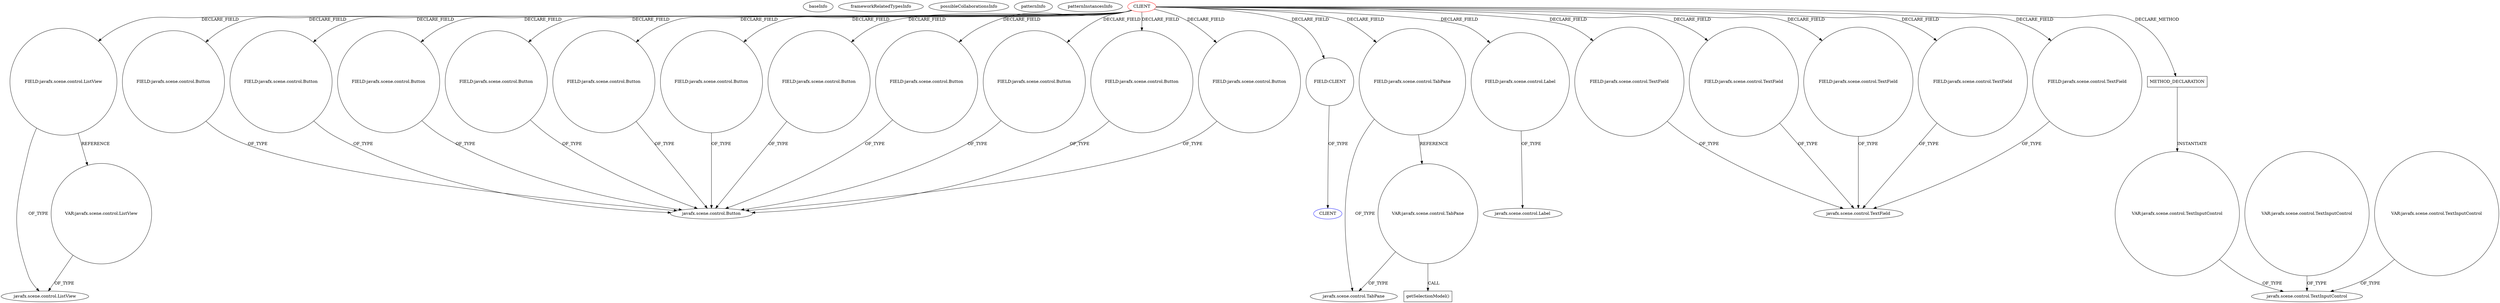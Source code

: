 digraph {
baseInfo[graphId=1099,category="pattern",isAnonymous=false,possibleRelation=false]
frameworkRelatedTypesInfo[]
possibleCollaborationsInfo[]
patternInfo[frequency=2.0,patternRootClient=0]
patternInstancesInfo[0="hock323-eventManager~/hock323-eventManager/EventManager-master/src/eventManager/controller/pokerTournament/TournamentController.java~TournamentController~3009",1="dony1990-ProsDesktop~/dony1990-ProsDesktop/ProsDesktop-master/src/nicon/NiconDesktop/guifx/NiconNavigator/NavegadorController.java~NavegadorController~2563"]
51[label="FIELD:javafx.scene.control.ListView",vertexType="FIELD_DECLARATION",isFrameworkType=false,shape=circle]
0[label="CLIENT",vertexType="ROOT_CLIENT_CLASS_DECLARATION",isFrameworkType=false,color=red]
57[label="FIELD:javafx.scene.control.Button",vertexType="FIELD_DECLARATION",isFrameworkType=false,shape=circle]
16[label="FIELD:javafx.scene.control.Button",vertexType="FIELD_DECLARATION",isFrameworkType=false,shape=circle]
8[label="FIELD:javafx.scene.control.Button",vertexType="FIELD_DECLARATION",isFrameworkType=false,shape=circle]
47[label="FIELD:javafx.scene.control.Button",vertexType="FIELD_DECLARATION",isFrameworkType=false,shape=circle]
53[label="FIELD:javafx.scene.control.Button",vertexType="FIELD_DECLARATION",isFrameworkType=false,shape=circle]
24[label="FIELD:javafx.scene.control.Button",vertexType="FIELD_DECLARATION",isFrameworkType=false,shape=circle]
20[label="FIELD:javafx.scene.control.Button",vertexType="FIELD_DECLARATION",isFrameworkType=false,shape=circle]
18[label="FIELD:javafx.scene.control.Button",vertexType="FIELD_DECLARATION",isFrameworkType=false,shape=circle]
49[label="FIELD:javafx.scene.control.Button",vertexType="FIELD_DECLARATION",isFrameworkType=false,shape=circle]
4[label="FIELD:javafx.scene.control.Button",vertexType="FIELD_DECLARATION",isFrameworkType=false,shape=circle]
2[label="FIELD:javafx.scene.control.Button",vertexType="FIELD_DECLARATION",isFrameworkType=false,shape=circle]
36[label="FIELD:CLIENT",vertexType="FIELD_DECLARATION",isFrameworkType=false,shape=circle]
262[label="VAR:javafx.scene.control.ListView",vertexType="VARIABLE_EXPRESION",isFrameworkType=false,shape=circle]
45[label="FIELD:javafx.scene.control.TabPane",vertexType="FIELD_DECLARATION",isFrameworkType=false,shape=circle]
328[label="VAR:javafx.scene.control.TabPane",vertexType="VARIABLE_EXPRESION",isFrameworkType=false,shape=circle]
6[label="FIELD:javafx.scene.control.Label",vertexType="FIELD_DECLARATION",isFrameworkType=false,shape=circle]
7[label="javafx.scene.control.Label",vertexType="FRAMEWORK_CLASS_TYPE",isFrameworkType=false]
3[label="javafx.scene.control.Button",vertexType="FRAMEWORK_CLASS_TYPE",isFrameworkType=false]
22[label="FIELD:javafx.scene.control.TextField",vertexType="FIELD_DECLARATION",isFrameworkType=false,shape=circle]
26[label="FIELD:javafx.scene.control.TextField",vertexType="FIELD_DECLARATION",isFrameworkType=false,shape=circle]
28[label="FIELD:javafx.scene.control.TextField",vertexType="FIELD_DECLARATION",isFrameworkType=false,shape=circle]
14[label="FIELD:javafx.scene.control.TextField",vertexType="FIELD_DECLARATION",isFrameworkType=false,shape=circle]
12[label="FIELD:javafx.scene.control.TextField",vertexType="FIELD_DECLARATION",isFrameworkType=false,shape=circle]
37[label="CLIENT",vertexType="REFERENCE_CLIENT_CLASS_DECLARATION",isFrameworkType=false,color=blue]
33[label="javafx.scene.control.TabPane",vertexType="FRAMEWORK_CLASS_TYPE",isFrameworkType=false]
13[label="javafx.scene.control.TextField",vertexType="FRAMEWORK_CLASS_TYPE",isFrameworkType=false]
52[label="javafx.scene.control.ListView",vertexType="FRAMEWORK_CLASS_TYPE",isFrameworkType=false]
349[label="getSelectionModel()",vertexType="INSIDE_CALL",isFrameworkType=false,shape=box]
357[label="METHOD_DECLARATION",vertexType="CLIENT_METHOD_DECLARATION",isFrameworkType=false,shape=box]
379[label="VAR:javafx.scene.control.TextInputControl",vertexType="VARIABLE_EXPRESION",isFrameworkType=false,shape=circle]
104[label="javafx.scene.control.TextInputControl",vertexType="FRAMEWORK_CLASS_TYPE",isFrameworkType=false]
338[label="VAR:javafx.scene.control.TextInputControl",vertexType="VARIABLE_EXPRESION",isFrameworkType=false,shape=circle]
102[label="VAR:javafx.scene.control.TextInputControl",vertexType="VARIABLE_EXPRESION",isFrameworkType=false,shape=circle]
4->3[label="OF_TYPE"]
0->36[label="DECLARE_FIELD"]
2->3[label="OF_TYPE"]
0->28[label="DECLARE_FIELD"]
45->328[label="REFERENCE"]
0->51[label="DECLARE_FIELD"]
16->3[label="OF_TYPE"]
0->14[label="DECLARE_FIELD"]
0->2[label="DECLARE_FIELD"]
0->6[label="DECLARE_FIELD"]
20->3[label="OF_TYPE"]
57->3[label="OF_TYPE"]
0->47[label="DECLARE_FIELD"]
51->52[label="OF_TYPE"]
0->16[label="DECLARE_FIELD"]
0->4[label="DECLARE_FIELD"]
262->52[label="OF_TYPE"]
0->22[label="DECLARE_FIELD"]
357->379[label="INSTANTIATE"]
49->3[label="OF_TYPE"]
6->7[label="OF_TYPE"]
14->13[label="OF_TYPE"]
45->33[label="OF_TYPE"]
379->104[label="OF_TYPE"]
53->3[label="OF_TYPE"]
0->8[label="DECLARE_FIELD"]
28->13[label="OF_TYPE"]
8->3[label="OF_TYPE"]
0->45[label="DECLARE_FIELD"]
0->18[label="DECLARE_FIELD"]
24->3[label="OF_TYPE"]
0->53[label="DECLARE_FIELD"]
0->26[label="DECLARE_FIELD"]
0->49[label="DECLARE_FIELD"]
0->57[label="DECLARE_FIELD"]
0->12[label="DECLARE_FIELD"]
36->37[label="OF_TYPE"]
18->3[label="OF_TYPE"]
22->13[label="OF_TYPE"]
328->33[label="OF_TYPE"]
12->13[label="OF_TYPE"]
0->357[label="DECLARE_METHOD"]
47->3[label="OF_TYPE"]
328->349[label="CALL"]
51->262[label="REFERENCE"]
0->20[label="DECLARE_FIELD"]
102->104[label="OF_TYPE"]
338->104[label="OF_TYPE"]
26->13[label="OF_TYPE"]
0->24[label="DECLARE_FIELD"]
}

